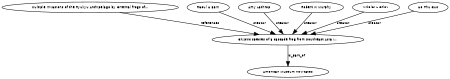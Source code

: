 digraph G {
size="3,3";
node [fontsize=7, fontname="Helvetica"];
edge [fontsize=7, fontname="Helvetica"];
node0 [label="Cryptic species of a cascade frog from Southeast Asia :...", width=0.27433100247,height=0.27433100247];
node1 [label="Multiple invasions of the Ryukyu Archipelago by Oriental frogs of...", width=0.27433100247,height=0.27433100247];
node2 [label="Raoul H Bain", width=0.27433100247,height=0.27433100247];
node3 [label="Amy Lathrop", width=0.27433100247,height=0.27433100247];
node4 [label="Robert W Murphy", width=0.27433100247,height=0.27433100247];
node5 [label="Nikolai L Orlov", width=0.27433100247,height=0.27433100247];
node6 [label="Ho Thu Cuc", width=0.27433100247,height=0.27433100247];
node7 [label="American Museum novitates", width=0.27433100247,height=0.27433100247];
node1 -> node0 [label="references"];
node2 -> node0 [label="creator"];
node3 -> node0 [label="creator"];
node4 -> node0 [label="creator"];
node5 -> node0 [label="creator"];
node6 -> node0 [label="creator"];
node0 -> node7 [label="is_part_of"];
}

